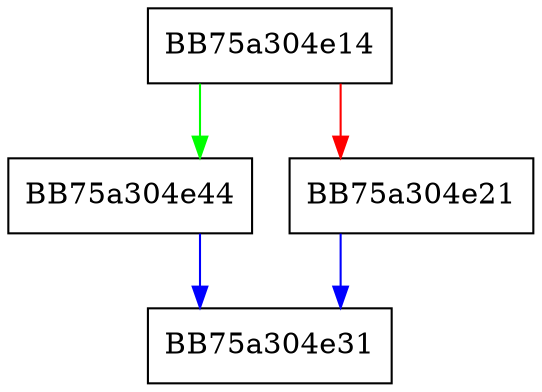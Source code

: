 digraph msil_get_sum4_R0_target_op {
  node [shape="box"];
  graph [splines=ortho];
  BB75a304e14 -> BB75a304e44 [color="green"];
  BB75a304e14 -> BB75a304e21 [color="red"];
  BB75a304e21 -> BB75a304e31 [color="blue"];
  BB75a304e44 -> BB75a304e31 [color="blue"];
}